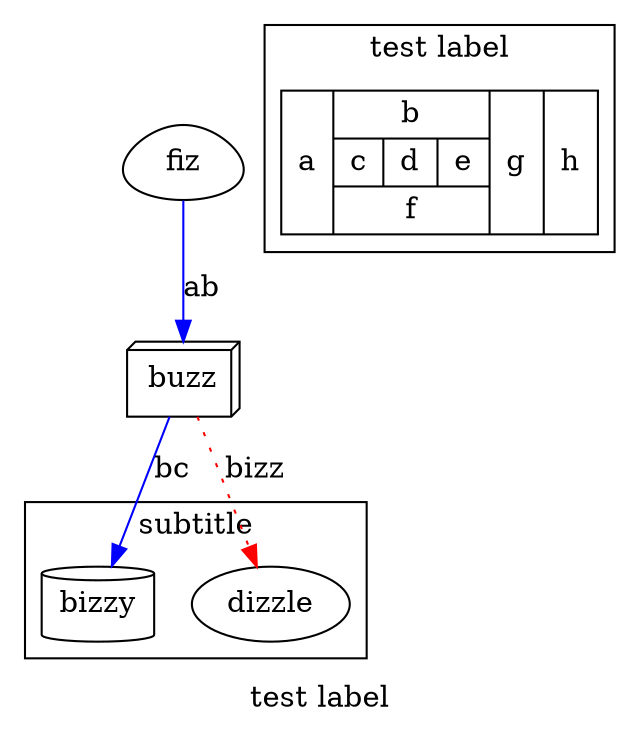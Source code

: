 strict digraph graphname {
    // This attribute applies to the graph itself
    size="500,500";
    label="test label";

    // The label attribute can be used to change the label of a node
    a [label="fiz", shape=egg];
    // Here, the node shape is changed.
    b [shape=box3d, label="buzz"];
    // These edges both have different line properties
    a -> b -> c [color=blue];
    a -> b [label="ab"];
    b -> c [label="bc"];
    b -> d [style=dotted, color=red, label="bizz"];
    // [style=invis] hides a node.
    subgraph cluster_bidiz {
        rank = same; c; d;
        label="subtitle";
        c [label="bizzy", shape=cylinder];
        d [label="dizzle"];
    }
    subgraph cluster_structs {
        1 [label="a |{ b |{c| d|e}| f}| g | h",shape="record"];
    }
}
